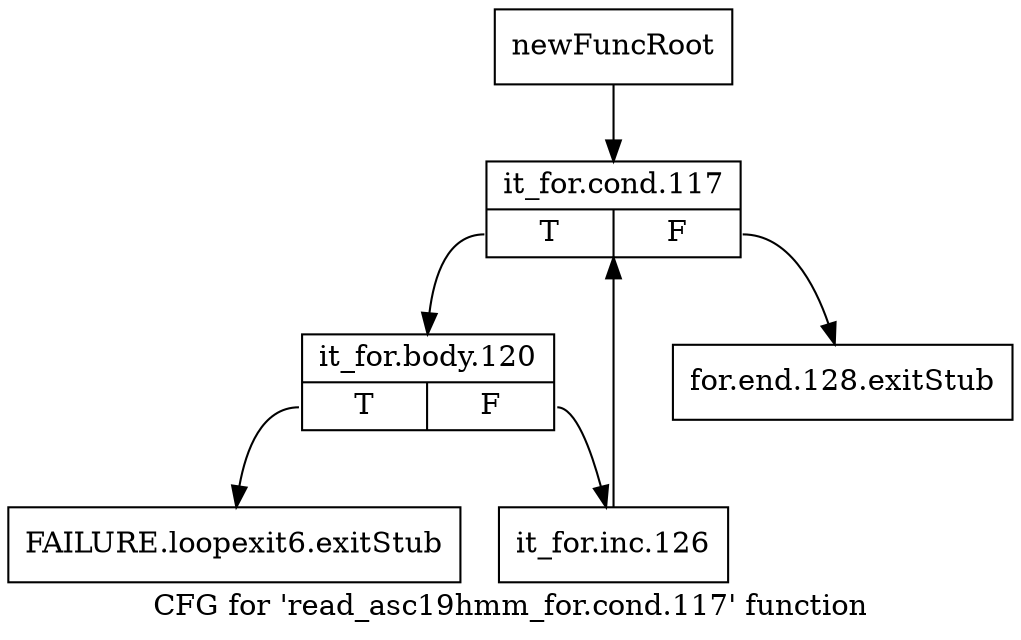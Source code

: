 digraph "CFG for 'read_asc19hmm_for.cond.117' function" {
	label="CFG for 'read_asc19hmm_for.cond.117' function";

	Node0x31001c0 [shape=record,label="{newFuncRoot}"];
	Node0x31001c0 -> Node0x31002b0;
	Node0x3100210 [shape=record,label="{for.end.128.exitStub}"];
	Node0x3100260 [shape=record,label="{FAILURE.loopexit6.exitStub}"];
	Node0x31002b0 [shape=record,label="{it_for.cond.117|{<s0>T|<s1>F}}"];
	Node0x31002b0:s0 -> Node0x3100300;
	Node0x31002b0:s1 -> Node0x3100210;
	Node0x3100300 [shape=record,label="{it_for.body.120|{<s0>T|<s1>F}}"];
	Node0x3100300:s0 -> Node0x3100260;
	Node0x3100300:s1 -> Node0x3100350;
	Node0x3100350 [shape=record,label="{it_for.inc.126}"];
	Node0x3100350 -> Node0x31002b0;
}

